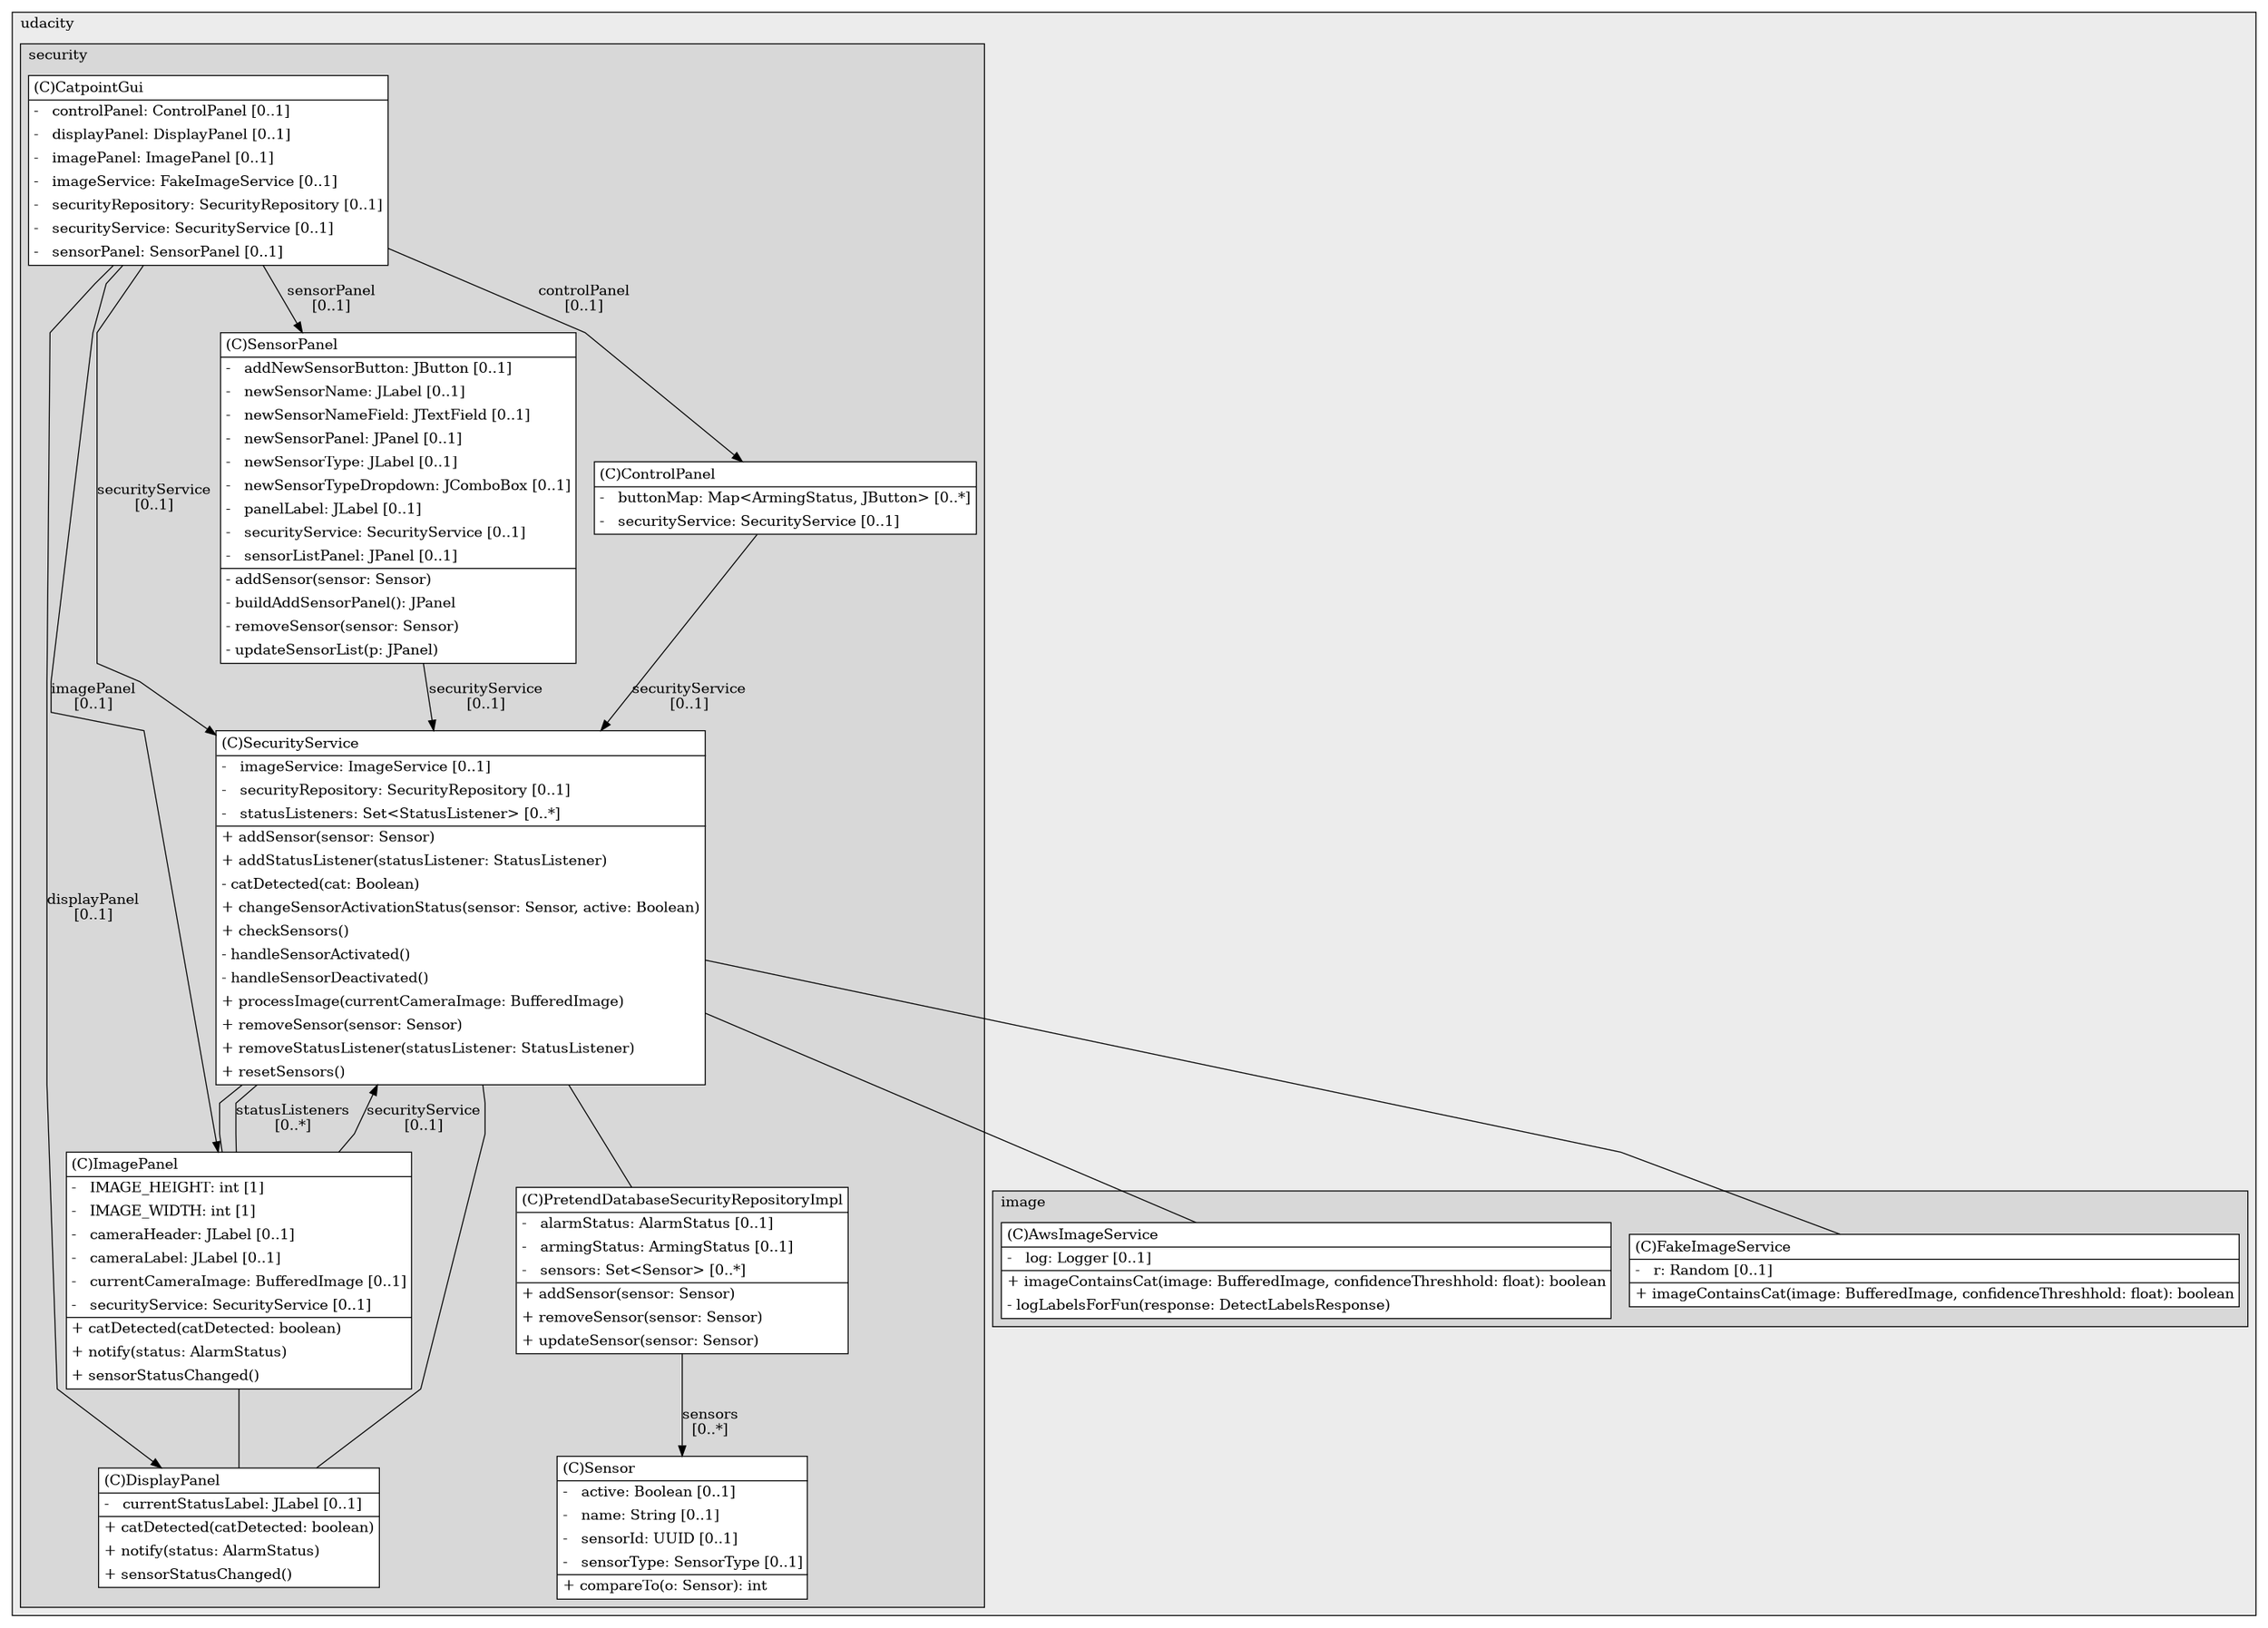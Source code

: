 @startuml

/' diagram meta data start
config=StructureConfiguration;
{
  "projectClassification": {
    "searchMode": "OpenProject", // OpenProject, AllProjects
    "includedProjects": "",
    "pathEndKeywords": "*.impl",
    "isClientPath": "",
    "isClientName": "",
    "isTestPath": "",
    "isTestName": "",
    "isMappingPath": "",
    "isMappingName": "",
    "isDataAccessPath": "",
    "isDataAccessName": "",
    "isDataStructurePath": "",
    "isDataStructureName": "",
    "isInterfaceStructuresPath": "",
    "isInterfaceStructuresName": "",
    "isEntryPointPath": "",
    "isEntryPointName": "",
    "treatFinalFieldsAsMandatory": false
  },
  "graphRestriction": {
    "classPackageExcludeFilter": "",
    "classPackageIncludeFilter": "",
    "classNameExcludeFilter": "",
    "classNameIncludeFilter": "",
    "methodNameExcludeFilter": "",
    "methodNameIncludeFilter": "",
    "removeByInheritance": "", // inheritance/annotation based filtering is done in a second step
    "removeByAnnotation": "",
    "removeByClassPackage": "", // cleanup the graph after inheritance/annotation based filtering is done
    "removeByClassName": "",
    "cutMappings": false,
    "cutEnum": true,
    "cutTests": true,
    "cutClient": true,
    "cutDataAccess": false,
    "cutInterfaceStructures": false,
    "cutDataStructures": false,
    "cutGetterAndSetter": true,
    "cutConstructors": true
  },
  "graphTraversal": {
    "forwardDepth": 6,
    "backwardDepth": 6,
    "classPackageExcludeFilter": "",
    "classPackageIncludeFilter": "",
    "classNameExcludeFilter": "",
    "classNameIncludeFilter": "",
    "methodNameExcludeFilter": "",
    "methodNameIncludeFilter": "",
    "hideMappings": false,
    "hideDataStructures": false,
    "hidePrivateMethods": true,
    "hideInterfaceCalls": true, // indirection: implementation -> interface (is hidden) -> implementation
    "onlyShowApplicationEntryPoints": false, // root node is included
    "useMethodCallsForStructureDiagram": "ForwardOnly" // ForwardOnly, BothDirections, No
  },
  "details": {
    "aggregation": "GroupByClass", // ByClass, GroupByClass, None
    "showClassGenericTypes": true,
    "showMethods": true,
    "showMethodParameterNames": true,
    "showMethodParameterTypes": true,
    "showMethodReturnType": true,
    "showPackageLevels": 2,
    "showDetailedClassStructure": true
  },
  "rootClass": "com.udacity.security.service.SecurityService",
  "extensionCallbackMethod": "" // qualified.class.name#methodName - signature: public static String method(String)
}
diagram meta data end '/



digraph g {
    rankdir="TB"
    splines=polyline
    

'nodes 
subgraph cluster_580701155 { 
   	label=udacity
	labeljust=l
	fillcolor="#ececec"
	style=filled
   
   subgraph cluster_165181967 { 
   	label=security
	labeljust=l
	fillcolor="#d8d8d8"
	style=filled
   
   CatpointGui1083667936[
	label=<<TABLE BORDER="1" CELLBORDER="0" CELLPADDING="4" CELLSPACING="0">
<TR><TD ALIGN="LEFT" >(C)CatpointGui</TD></TR>
<HR/>
<TR><TD ALIGN="LEFT" >-   controlPanel: ControlPanel [0..1]</TD></TR>
<TR><TD ALIGN="LEFT" >-   displayPanel: DisplayPanel [0..1]</TD></TR>
<TR><TD ALIGN="LEFT" >-   imagePanel: ImagePanel [0..1]</TD></TR>
<TR><TD ALIGN="LEFT" >-   imageService: FakeImageService [0..1]</TD></TR>
<TR><TD ALIGN="LEFT" >-   securityRepository: SecurityRepository [0..1]</TD></TR>
<TR><TD ALIGN="LEFT" >-   securityService: SecurityService [0..1]</TD></TR>
<TR><TD ALIGN="LEFT" >-   sensorPanel: SensorPanel [0..1]</TD></TR>
</TABLE>>
	style=filled
	margin=0
	shape=plaintext
	fillcolor="#FFFFFF"
];

ControlPanel1083667936[
	label=<<TABLE BORDER="1" CELLBORDER="0" CELLPADDING="4" CELLSPACING="0">
<TR><TD ALIGN="LEFT" >(C)ControlPanel</TD></TR>
<HR/>
<TR><TD ALIGN="LEFT" >-   buttonMap: Map&lt;ArmingStatus, JButton&gt; [0..*]</TD></TR>
<TR><TD ALIGN="LEFT" >-   securityService: SecurityService [0..1]</TD></TR>
</TABLE>>
	style=filled
	margin=0
	shape=plaintext
	fillcolor="#FFFFFF"
];

DisplayPanel1083667936[
	label=<<TABLE BORDER="1" CELLBORDER="0" CELLPADDING="4" CELLSPACING="0">
<TR><TD ALIGN="LEFT" >(C)DisplayPanel</TD></TR>
<HR/>
<TR><TD ALIGN="LEFT" >-   currentStatusLabel: JLabel [0..1]</TD></TR>
<HR/>
<TR><TD ALIGN="LEFT" >+ catDetected(catDetected: boolean)</TD></TR>
<TR><TD ALIGN="LEFT" >+ notify(status: AlarmStatus)</TD></TR>
<TR><TD ALIGN="LEFT" >+ sensorStatusChanged()</TD></TR>
</TABLE>>
	style=filled
	margin=0
	shape=plaintext
	fillcolor="#FFFFFF"
];

ImagePanel1083667936[
	label=<<TABLE BORDER="1" CELLBORDER="0" CELLPADDING="4" CELLSPACING="0">
<TR><TD ALIGN="LEFT" >(C)ImagePanel</TD></TR>
<HR/>
<TR><TD ALIGN="LEFT" >-   IMAGE_HEIGHT: int [1]</TD></TR>
<TR><TD ALIGN="LEFT" >-   IMAGE_WIDTH: int [1]</TD></TR>
<TR><TD ALIGN="LEFT" >-   cameraHeader: JLabel [0..1]</TD></TR>
<TR><TD ALIGN="LEFT" >-   cameraLabel: JLabel [0..1]</TD></TR>
<TR><TD ALIGN="LEFT" >-   currentCameraImage: BufferedImage [0..1]</TD></TR>
<TR><TD ALIGN="LEFT" >-   securityService: SecurityService [0..1]</TD></TR>
<HR/>
<TR><TD ALIGN="LEFT" >+ catDetected(catDetected: boolean)</TD></TR>
<TR><TD ALIGN="LEFT" >+ notify(status: AlarmStatus)</TD></TR>
<TR><TD ALIGN="LEFT" >+ sensorStatusChanged()</TD></TR>
</TABLE>>
	style=filled
	margin=0
	shape=plaintext
	fillcolor="#FFFFFF"
];

PretendDatabaseSecurityRepositoryImpl2093271846[
	label=<<TABLE BORDER="1" CELLBORDER="0" CELLPADDING="4" CELLSPACING="0">
<TR><TD ALIGN="LEFT" >(C)PretendDatabaseSecurityRepositoryImpl</TD></TR>
<HR/>
<TR><TD ALIGN="LEFT" >-   alarmStatus: AlarmStatus [0..1]</TD></TR>
<TR><TD ALIGN="LEFT" >-   armingStatus: ArmingStatus [0..1]</TD></TR>
<TR><TD ALIGN="LEFT" >-   sensors: Set&lt;Sensor&gt; [0..*]</TD></TR>
<HR/>
<TR><TD ALIGN="LEFT" >+ addSensor(sensor: Sensor)</TD></TR>
<TR><TD ALIGN="LEFT" >+ removeSensor(sensor: Sensor)</TD></TR>
<TR><TD ALIGN="LEFT" >+ updateSensor(sensor: Sensor)</TD></TR>
</TABLE>>
	style=filled
	margin=0
	shape=plaintext
	fillcolor="#FFFFFF"
];

SecurityService1490340987[
	label=<<TABLE BORDER="1" CELLBORDER="0" CELLPADDING="4" CELLSPACING="0">
<TR><TD ALIGN="LEFT" >(C)SecurityService</TD></TR>
<HR/>
<TR><TD ALIGN="LEFT" >-   imageService: ImageService [0..1]</TD></TR>
<TR><TD ALIGN="LEFT" >-   securityRepository: SecurityRepository [0..1]</TD></TR>
<TR><TD ALIGN="LEFT" >-   statusListeners: Set&lt;StatusListener&gt; [0..*]</TD></TR>
<HR/>
<TR><TD ALIGN="LEFT" >+ addSensor(sensor: Sensor)</TD></TR>
<TR><TD ALIGN="LEFT" >+ addStatusListener(statusListener: StatusListener)</TD></TR>
<TR><TD ALIGN="LEFT" >- catDetected(cat: Boolean)</TD></TR>
<TR><TD ALIGN="LEFT" >+ changeSensorActivationStatus(sensor: Sensor, active: Boolean)</TD></TR>
<TR><TD ALIGN="LEFT" >+ checkSensors()</TD></TR>
<TR><TD ALIGN="LEFT" >- handleSensorActivated()</TD></TR>
<TR><TD ALIGN="LEFT" >- handleSensorDeactivated()</TD></TR>
<TR><TD ALIGN="LEFT" >+ processImage(currentCameraImage: BufferedImage)</TD></TR>
<TR><TD ALIGN="LEFT" >+ removeSensor(sensor: Sensor)</TD></TR>
<TR><TD ALIGN="LEFT" >+ removeStatusListener(statusListener: StatusListener)</TD></TR>
<TR><TD ALIGN="LEFT" >+ resetSensors()</TD></TR>
</TABLE>>
	style=filled
	margin=0
	shape=plaintext
	fillcolor="#FFFFFF"
];

Sensor2093271846[
	label=<<TABLE BORDER="1" CELLBORDER="0" CELLPADDING="4" CELLSPACING="0">
<TR><TD ALIGN="LEFT" >(C)Sensor</TD></TR>
<HR/>
<TR><TD ALIGN="LEFT" >-   active: Boolean [0..1]</TD></TR>
<TR><TD ALIGN="LEFT" >-   name: String [0..1]</TD></TR>
<TR><TD ALIGN="LEFT" >-   sensorId: UUID [0..1]</TD></TR>
<TR><TD ALIGN="LEFT" >-   sensorType: SensorType [0..1]</TD></TR>
<HR/>
<TR><TD ALIGN="LEFT" >+ compareTo(o: Sensor): int</TD></TR>
</TABLE>>
	style=filled
	margin=0
	shape=plaintext
	fillcolor="#FFFFFF"
];

SensorPanel1083667936[
	label=<<TABLE BORDER="1" CELLBORDER="0" CELLPADDING="4" CELLSPACING="0">
<TR><TD ALIGN="LEFT" >(C)SensorPanel</TD></TR>
<HR/>
<TR><TD ALIGN="LEFT" >-   addNewSensorButton: JButton [0..1]</TD></TR>
<TR><TD ALIGN="LEFT" >-   newSensorName: JLabel [0..1]</TD></TR>
<TR><TD ALIGN="LEFT" >-   newSensorNameField: JTextField [0..1]</TD></TR>
<TR><TD ALIGN="LEFT" >-   newSensorPanel: JPanel [0..1]</TD></TR>
<TR><TD ALIGN="LEFT" >-   newSensorType: JLabel [0..1]</TD></TR>
<TR><TD ALIGN="LEFT" >-   newSensorTypeDropdown: JComboBox [0..1]</TD></TR>
<TR><TD ALIGN="LEFT" >-   panelLabel: JLabel [0..1]</TD></TR>
<TR><TD ALIGN="LEFT" >-   securityService: SecurityService [0..1]</TD></TR>
<TR><TD ALIGN="LEFT" >-   sensorListPanel: JPanel [0..1]</TD></TR>
<HR/>
<TR><TD ALIGN="LEFT" >- addSensor(sensor: Sensor)</TD></TR>
<TR><TD ALIGN="LEFT" >- buildAddSensorPanel(): JPanel</TD></TR>
<TR><TD ALIGN="LEFT" >- removeSensor(sensor: Sensor)</TD></TR>
<TR><TD ALIGN="LEFT" >- updateSensorList(p: JPanel)</TD></TR>
</TABLE>>
	style=filled
	margin=0
	shape=plaintext
	fillcolor="#FFFFFF"
];
} 

subgraph cluster_498761802 { 
   	label=image
	labeljust=l
	fillcolor="#d8d8d8"
	style=filled
   
   AwsImageService507310180[
	label=<<TABLE BORDER="1" CELLBORDER="0" CELLPADDING="4" CELLSPACING="0">
<TR><TD ALIGN="LEFT" >(C)AwsImageService</TD></TR>
<HR/>
<TR><TD ALIGN="LEFT" >-   log: Logger [0..1]</TD></TR>
<HR/>
<TR><TD ALIGN="LEFT" >+ imageContainsCat(image: BufferedImage, confidenceThreshhold: float): boolean</TD></TR>
<TR><TD ALIGN="LEFT" >- logLabelsForFun(response: DetectLabelsResponse)</TD></TR>
</TABLE>>
	style=filled
	margin=0
	shape=plaintext
	fillcolor="#FFFFFF"
];

FakeImageService507310180[
	label=<<TABLE BORDER="1" CELLBORDER="0" CELLPADDING="4" CELLSPACING="0">
<TR><TD ALIGN="LEFT" >(C)FakeImageService</TD></TR>
<HR/>
<TR><TD ALIGN="LEFT" >-   r: Random [0..1]</TD></TR>
<HR/>
<TR><TD ALIGN="LEFT" >+ imageContainsCat(image: BufferedImage, confidenceThreshhold: float): boolean</TD></TR>
</TABLE>>
	style=filled
	margin=0
	shape=plaintext
	fillcolor="#FFFFFF"
];
} 
} 

'edges    
CatpointGui1083667936 -> ControlPanel1083667936[label="controlPanel
[0..1]"];
CatpointGui1083667936 -> DisplayPanel1083667936[label="displayPanel
[0..1]"];
CatpointGui1083667936 -> ImagePanel1083667936[label="imagePanel
[0..1]"];
CatpointGui1083667936 -> SecurityService1490340987[label="securityService
[0..1]"];
CatpointGui1083667936 -> SensorPanel1083667936[label="sensorPanel
[0..1]"];
ControlPanel1083667936 -> SecurityService1490340987[label="securityService
[0..1]"];
ImagePanel1083667936 -> DisplayPanel1083667936[arrowhead=none];
ImagePanel1083667936 -> SecurityService1490340987[label="securityService
[0..1]"];
PretendDatabaseSecurityRepositoryImpl2093271846 -> Sensor2093271846[label="sensors
[0..*]"];
SecurityService1490340987 -> AwsImageService507310180[arrowhead=none];
SecurityService1490340987 -> DisplayPanel1083667936[arrowhead=none];
SecurityService1490340987 -> FakeImageService507310180[arrowhead=none];
SecurityService1490340987 -> ImagePanel1083667936[arrowhead=none];
SecurityService1490340987 -> ImagePanel1083667936[label="statusListeners
[0..*]", arrowhead=none];
SecurityService1490340987 -> PretendDatabaseSecurityRepositoryImpl2093271846[arrowhead=none];
SensorPanel1083667936 -> SecurityService1490340987[label="securityService
[0..1]"];
    
}
@enduml